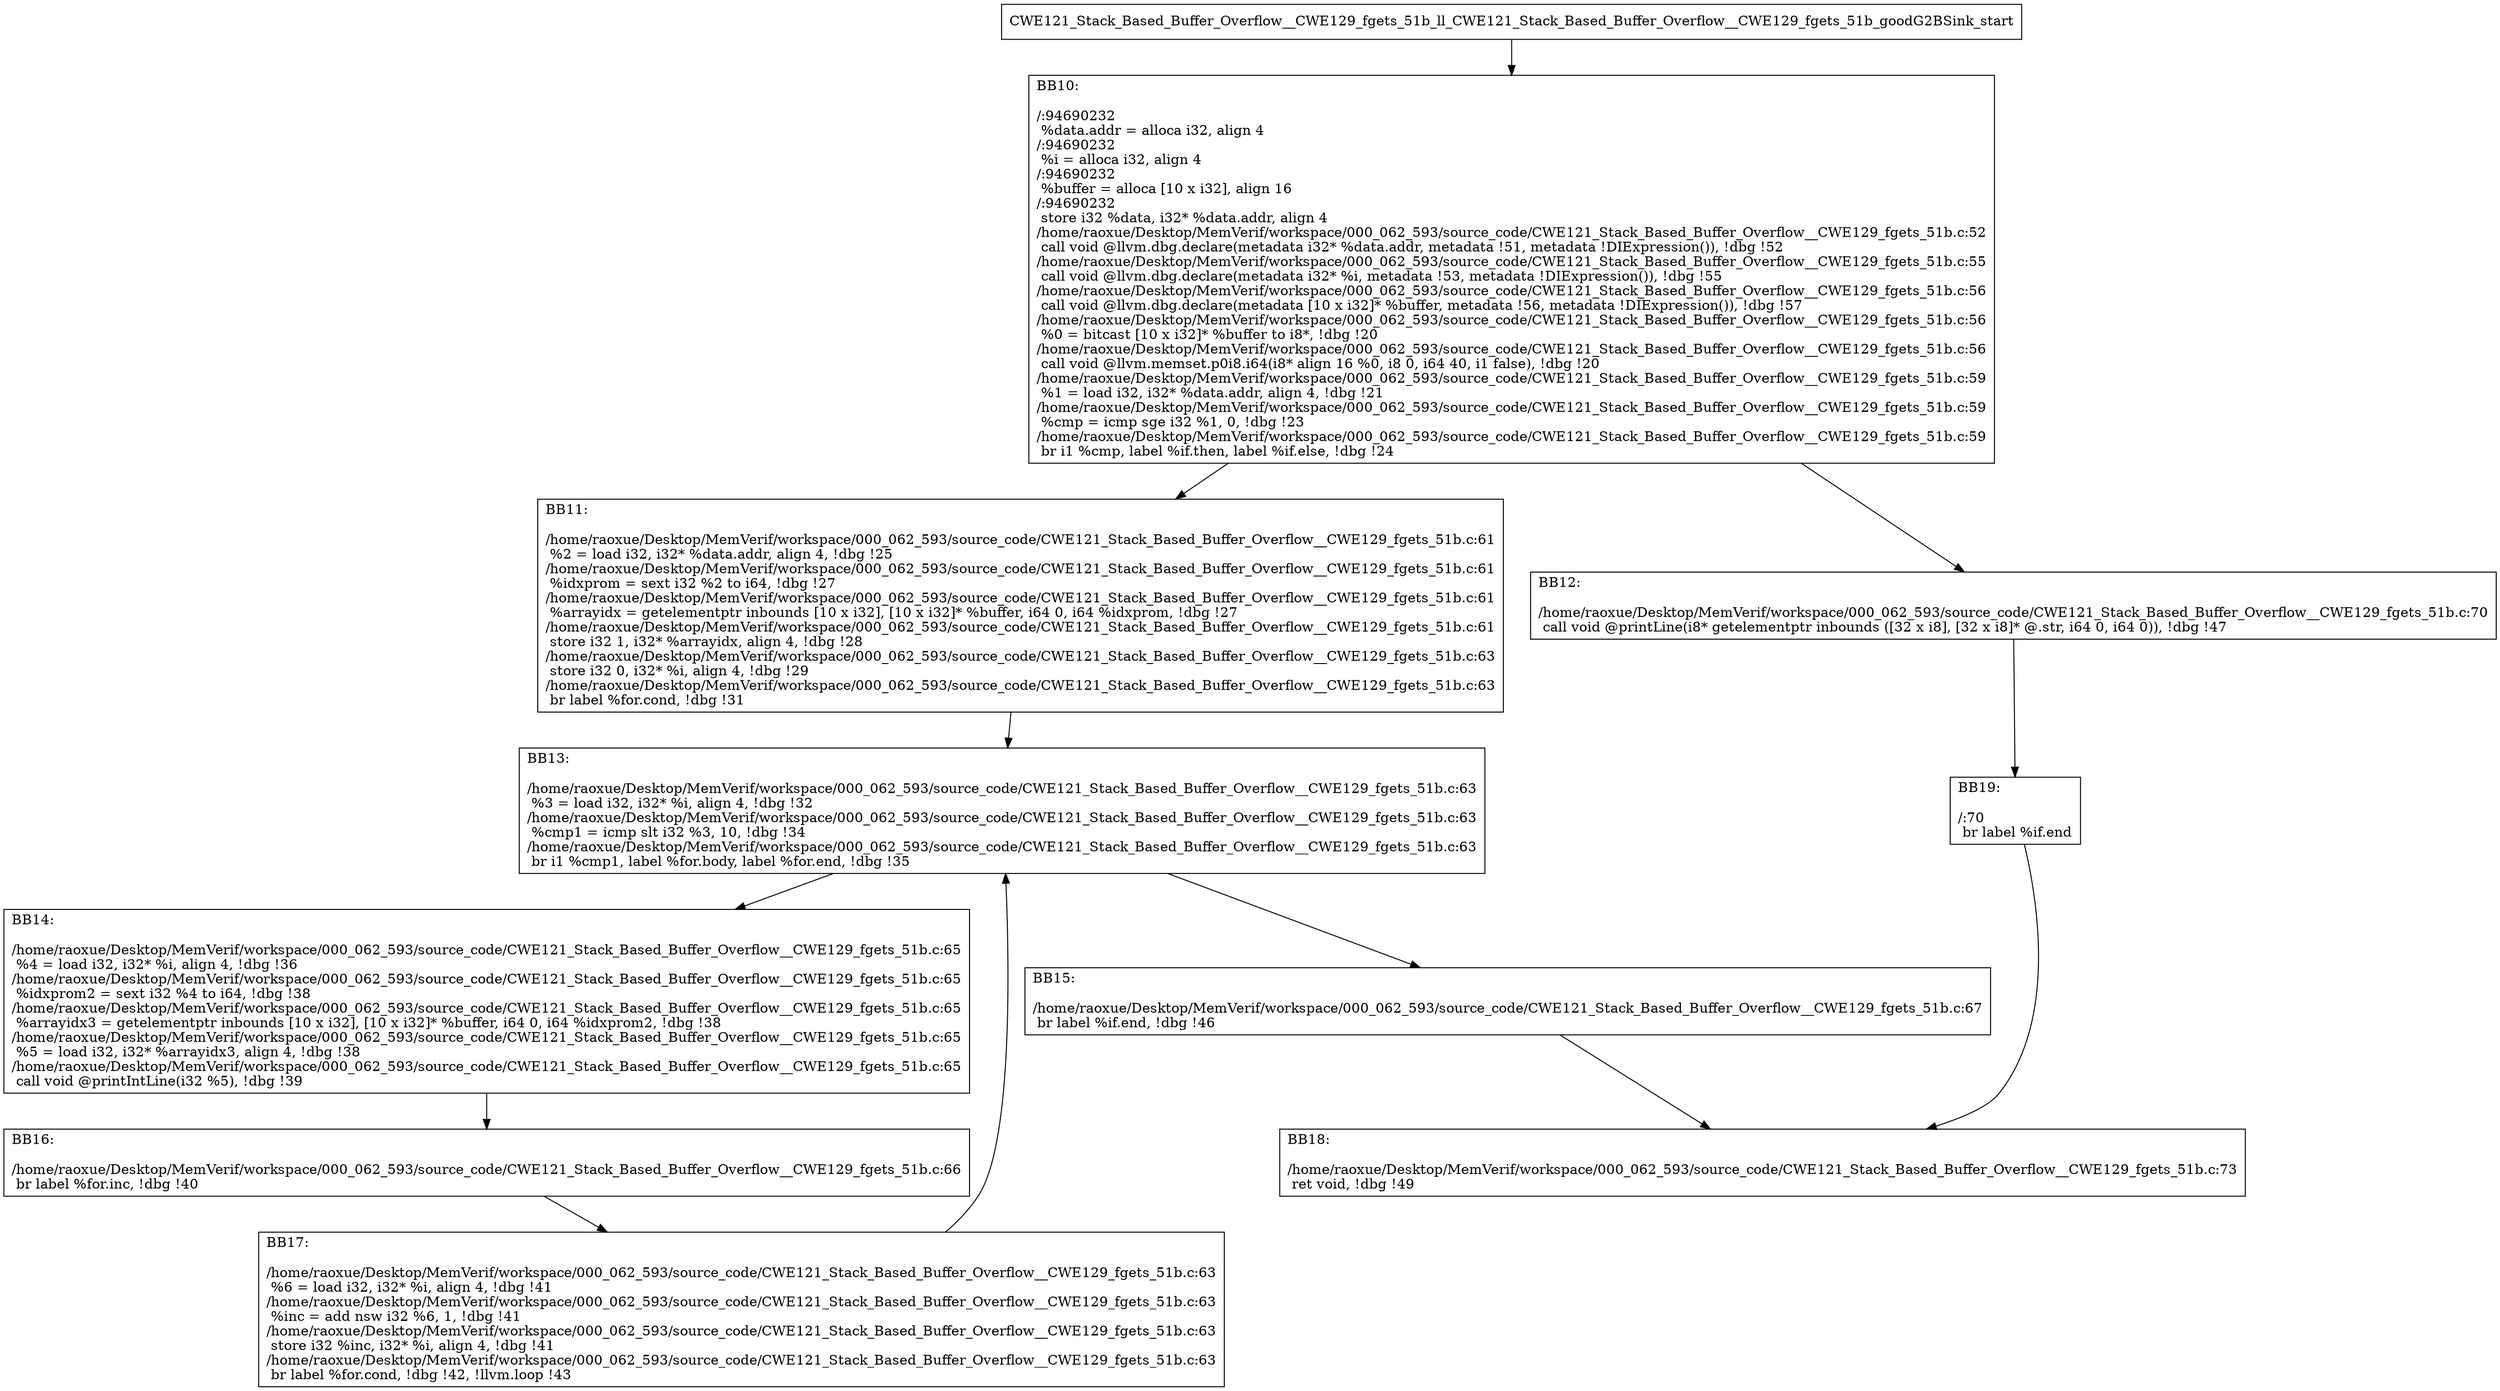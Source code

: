 digraph "CFG for'CWE121_Stack_Based_Buffer_Overflow__CWE129_fgets_51b_ll_CWE121_Stack_Based_Buffer_Overflow__CWE129_fgets_51b_goodG2BSink' function" {
	BBCWE121_Stack_Based_Buffer_Overflow__CWE129_fgets_51b_ll_CWE121_Stack_Based_Buffer_Overflow__CWE129_fgets_51b_goodG2BSink_start[shape=record,label="{CWE121_Stack_Based_Buffer_Overflow__CWE129_fgets_51b_ll_CWE121_Stack_Based_Buffer_Overflow__CWE129_fgets_51b_goodG2BSink_start}"];
	BBCWE121_Stack_Based_Buffer_Overflow__CWE129_fgets_51b_ll_CWE121_Stack_Based_Buffer_Overflow__CWE129_fgets_51b_goodG2BSink_start-> CWE121_Stack_Based_Buffer_Overflow__CWE129_fgets_51b_ll_CWE121_Stack_Based_Buffer_Overflow__CWE129_fgets_51b_goodG2BSinkBB10;
	CWE121_Stack_Based_Buffer_Overflow__CWE129_fgets_51b_ll_CWE121_Stack_Based_Buffer_Overflow__CWE129_fgets_51b_goodG2BSinkBB10 [shape=record, label="{BB10:\l\l/:94690232\l
  %data.addr = alloca i32, align 4\l
/:94690232\l
  %i = alloca i32, align 4\l
/:94690232\l
  %buffer = alloca [10 x i32], align 16\l
/:94690232\l
  store i32 %data, i32* %data.addr, align 4\l
/home/raoxue/Desktop/MemVerif/workspace/000_062_593/source_code/CWE121_Stack_Based_Buffer_Overflow__CWE129_fgets_51b.c:52\l
  call void @llvm.dbg.declare(metadata i32* %data.addr, metadata !51, metadata !DIExpression()), !dbg !52\l
/home/raoxue/Desktop/MemVerif/workspace/000_062_593/source_code/CWE121_Stack_Based_Buffer_Overflow__CWE129_fgets_51b.c:55\l
  call void @llvm.dbg.declare(metadata i32* %i, metadata !53, metadata !DIExpression()), !dbg !55\l
/home/raoxue/Desktop/MemVerif/workspace/000_062_593/source_code/CWE121_Stack_Based_Buffer_Overflow__CWE129_fgets_51b.c:56\l
  call void @llvm.dbg.declare(metadata [10 x i32]* %buffer, metadata !56, metadata !DIExpression()), !dbg !57\l
/home/raoxue/Desktop/MemVerif/workspace/000_062_593/source_code/CWE121_Stack_Based_Buffer_Overflow__CWE129_fgets_51b.c:56\l
  %0 = bitcast [10 x i32]* %buffer to i8*, !dbg !20\l
/home/raoxue/Desktop/MemVerif/workspace/000_062_593/source_code/CWE121_Stack_Based_Buffer_Overflow__CWE129_fgets_51b.c:56\l
  call void @llvm.memset.p0i8.i64(i8* align 16 %0, i8 0, i64 40, i1 false), !dbg !20\l
/home/raoxue/Desktop/MemVerif/workspace/000_062_593/source_code/CWE121_Stack_Based_Buffer_Overflow__CWE129_fgets_51b.c:59\l
  %1 = load i32, i32* %data.addr, align 4, !dbg !21\l
/home/raoxue/Desktop/MemVerif/workspace/000_062_593/source_code/CWE121_Stack_Based_Buffer_Overflow__CWE129_fgets_51b.c:59\l
  %cmp = icmp sge i32 %1, 0, !dbg !23\l
/home/raoxue/Desktop/MemVerif/workspace/000_062_593/source_code/CWE121_Stack_Based_Buffer_Overflow__CWE129_fgets_51b.c:59\l
  br i1 %cmp, label %if.then, label %if.else, !dbg !24\l
}"];
	CWE121_Stack_Based_Buffer_Overflow__CWE129_fgets_51b_ll_CWE121_Stack_Based_Buffer_Overflow__CWE129_fgets_51b_goodG2BSinkBB10-> CWE121_Stack_Based_Buffer_Overflow__CWE129_fgets_51b_ll_CWE121_Stack_Based_Buffer_Overflow__CWE129_fgets_51b_goodG2BSinkBB11;
	CWE121_Stack_Based_Buffer_Overflow__CWE129_fgets_51b_ll_CWE121_Stack_Based_Buffer_Overflow__CWE129_fgets_51b_goodG2BSinkBB10-> CWE121_Stack_Based_Buffer_Overflow__CWE129_fgets_51b_ll_CWE121_Stack_Based_Buffer_Overflow__CWE129_fgets_51b_goodG2BSinkBB12;
	CWE121_Stack_Based_Buffer_Overflow__CWE129_fgets_51b_ll_CWE121_Stack_Based_Buffer_Overflow__CWE129_fgets_51b_goodG2BSinkBB11 [shape=record, label="{BB11:\l\l/home/raoxue/Desktop/MemVerif/workspace/000_062_593/source_code/CWE121_Stack_Based_Buffer_Overflow__CWE129_fgets_51b.c:61\l
  %2 = load i32, i32* %data.addr, align 4, !dbg !25\l
/home/raoxue/Desktop/MemVerif/workspace/000_062_593/source_code/CWE121_Stack_Based_Buffer_Overflow__CWE129_fgets_51b.c:61\l
  %idxprom = sext i32 %2 to i64, !dbg !27\l
/home/raoxue/Desktop/MemVerif/workspace/000_062_593/source_code/CWE121_Stack_Based_Buffer_Overflow__CWE129_fgets_51b.c:61\l
  %arrayidx = getelementptr inbounds [10 x i32], [10 x i32]* %buffer, i64 0, i64 %idxprom, !dbg !27\l
/home/raoxue/Desktop/MemVerif/workspace/000_062_593/source_code/CWE121_Stack_Based_Buffer_Overflow__CWE129_fgets_51b.c:61\l
  store i32 1, i32* %arrayidx, align 4, !dbg !28\l
/home/raoxue/Desktop/MemVerif/workspace/000_062_593/source_code/CWE121_Stack_Based_Buffer_Overflow__CWE129_fgets_51b.c:63\l
  store i32 0, i32* %i, align 4, !dbg !29\l
/home/raoxue/Desktop/MemVerif/workspace/000_062_593/source_code/CWE121_Stack_Based_Buffer_Overflow__CWE129_fgets_51b.c:63\l
  br label %for.cond, !dbg !31\l
}"];
	CWE121_Stack_Based_Buffer_Overflow__CWE129_fgets_51b_ll_CWE121_Stack_Based_Buffer_Overflow__CWE129_fgets_51b_goodG2BSinkBB11-> CWE121_Stack_Based_Buffer_Overflow__CWE129_fgets_51b_ll_CWE121_Stack_Based_Buffer_Overflow__CWE129_fgets_51b_goodG2BSinkBB13;
	CWE121_Stack_Based_Buffer_Overflow__CWE129_fgets_51b_ll_CWE121_Stack_Based_Buffer_Overflow__CWE129_fgets_51b_goodG2BSinkBB13 [shape=record, label="{BB13:\l\l/home/raoxue/Desktop/MemVerif/workspace/000_062_593/source_code/CWE121_Stack_Based_Buffer_Overflow__CWE129_fgets_51b.c:63\l
  %3 = load i32, i32* %i, align 4, !dbg !32\l
/home/raoxue/Desktop/MemVerif/workspace/000_062_593/source_code/CWE121_Stack_Based_Buffer_Overflow__CWE129_fgets_51b.c:63\l
  %cmp1 = icmp slt i32 %3, 10, !dbg !34\l
/home/raoxue/Desktop/MemVerif/workspace/000_062_593/source_code/CWE121_Stack_Based_Buffer_Overflow__CWE129_fgets_51b.c:63\l
  br i1 %cmp1, label %for.body, label %for.end, !dbg !35\l
}"];
	CWE121_Stack_Based_Buffer_Overflow__CWE129_fgets_51b_ll_CWE121_Stack_Based_Buffer_Overflow__CWE129_fgets_51b_goodG2BSinkBB13-> CWE121_Stack_Based_Buffer_Overflow__CWE129_fgets_51b_ll_CWE121_Stack_Based_Buffer_Overflow__CWE129_fgets_51b_goodG2BSinkBB14;
	CWE121_Stack_Based_Buffer_Overflow__CWE129_fgets_51b_ll_CWE121_Stack_Based_Buffer_Overflow__CWE129_fgets_51b_goodG2BSinkBB13-> CWE121_Stack_Based_Buffer_Overflow__CWE129_fgets_51b_ll_CWE121_Stack_Based_Buffer_Overflow__CWE129_fgets_51b_goodG2BSinkBB15;
	CWE121_Stack_Based_Buffer_Overflow__CWE129_fgets_51b_ll_CWE121_Stack_Based_Buffer_Overflow__CWE129_fgets_51b_goodG2BSinkBB14 [shape=record, label="{BB14:\l\l/home/raoxue/Desktop/MemVerif/workspace/000_062_593/source_code/CWE121_Stack_Based_Buffer_Overflow__CWE129_fgets_51b.c:65\l
  %4 = load i32, i32* %i, align 4, !dbg !36\l
/home/raoxue/Desktop/MemVerif/workspace/000_062_593/source_code/CWE121_Stack_Based_Buffer_Overflow__CWE129_fgets_51b.c:65\l
  %idxprom2 = sext i32 %4 to i64, !dbg !38\l
/home/raoxue/Desktop/MemVerif/workspace/000_062_593/source_code/CWE121_Stack_Based_Buffer_Overflow__CWE129_fgets_51b.c:65\l
  %arrayidx3 = getelementptr inbounds [10 x i32], [10 x i32]* %buffer, i64 0, i64 %idxprom2, !dbg !38\l
/home/raoxue/Desktop/MemVerif/workspace/000_062_593/source_code/CWE121_Stack_Based_Buffer_Overflow__CWE129_fgets_51b.c:65\l
  %5 = load i32, i32* %arrayidx3, align 4, !dbg !38\l
/home/raoxue/Desktop/MemVerif/workspace/000_062_593/source_code/CWE121_Stack_Based_Buffer_Overflow__CWE129_fgets_51b.c:65\l
  call void @printIntLine(i32 %5), !dbg !39\l
}"];
	CWE121_Stack_Based_Buffer_Overflow__CWE129_fgets_51b_ll_CWE121_Stack_Based_Buffer_Overflow__CWE129_fgets_51b_goodG2BSinkBB14-> CWE121_Stack_Based_Buffer_Overflow__CWE129_fgets_51b_ll_CWE121_Stack_Based_Buffer_Overflow__CWE129_fgets_51b_goodG2BSinkBB16;
	CWE121_Stack_Based_Buffer_Overflow__CWE129_fgets_51b_ll_CWE121_Stack_Based_Buffer_Overflow__CWE129_fgets_51b_goodG2BSinkBB16 [shape=record, label="{BB16:\l\l/home/raoxue/Desktop/MemVerif/workspace/000_062_593/source_code/CWE121_Stack_Based_Buffer_Overflow__CWE129_fgets_51b.c:66\l
  br label %for.inc, !dbg !40\l
}"];
	CWE121_Stack_Based_Buffer_Overflow__CWE129_fgets_51b_ll_CWE121_Stack_Based_Buffer_Overflow__CWE129_fgets_51b_goodG2BSinkBB16-> CWE121_Stack_Based_Buffer_Overflow__CWE129_fgets_51b_ll_CWE121_Stack_Based_Buffer_Overflow__CWE129_fgets_51b_goodG2BSinkBB17;
	CWE121_Stack_Based_Buffer_Overflow__CWE129_fgets_51b_ll_CWE121_Stack_Based_Buffer_Overflow__CWE129_fgets_51b_goodG2BSinkBB17 [shape=record, label="{BB17:\l\l/home/raoxue/Desktop/MemVerif/workspace/000_062_593/source_code/CWE121_Stack_Based_Buffer_Overflow__CWE129_fgets_51b.c:63\l
  %6 = load i32, i32* %i, align 4, !dbg !41\l
/home/raoxue/Desktop/MemVerif/workspace/000_062_593/source_code/CWE121_Stack_Based_Buffer_Overflow__CWE129_fgets_51b.c:63\l
  %inc = add nsw i32 %6, 1, !dbg !41\l
/home/raoxue/Desktop/MemVerif/workspace/000_062_593/source_code/CWE121_Stack_Based_Buffer_Overflow__CWE129_fgets_51b.c:63\l
  store i32 %inc, i32* %i, align 4, !dbg !41\l
/home/raoxue/Desktop/MemVerif/workspace/000_062_593/source_code/CWE121_Stack_Based_Buffer_Overflow__CWE129_fgets_51b.c:63\l
  br label %for.cond, !dbg !42, !llvm.loop !43\l
}"];
	CWE121_Stack_Based_Buffer_Overflow__CWE129_fgets_51b_ll_CWE121_Stack_Based_Buffer_Overflow__CWE129_fgets_51b_goodG2BSinkBB17-> CWE121_Stack_Based_Buffer_Overflow__CWE129_fgets_51b_ll_CWE121_Stack_Based_Buffer_Overflow__CWE129_fgets_51b_goodG2BSinkBB13;
	CWE121_Stack_Based_Buffer_Overflow__CWE129_fgets_51b_ll_CWE121_Stack_Based_Buffer_Overflow__CWE129_fgets_51b_goodG2BSinkBB15 [shape=record, label="{BB15:\l\l/home/raoxue/Desktop/MemVerif/workspace/000_062_593/source_code/CWE121_Stack_Based_Buffer_Overflow__CWE129_fgets_51b.c:67\l
  br label %if.end, !dbg !46\l
}"];
	CWE121_Stack_Based_Buffer_Overflow__CWE129_fgets_51b_ll_CWE121_Stack_Based_Buffer_Overflow__CWE129_fgets_51b_goodG2BSinkBB15-> CWE121_Stack_Based_Buffer_Overflow__CWE129_fgets_51b_ll_CWE121_Stack_Based_Buffer_Overflow__CWE129_fgets_51b_goodG2BSinkBB18;
	CWE121_Stack_Based_Buffer_Overflow__CWE129_fgets_51b_ll_CWE121_Stack_Based_Buffer_Overflow__CWE129_fgets_51b_goodG2BSinkBB12 [shape=record, label="{BB12:\l\l/home/raoxue/Desktop/MemVerif/workspace/000_062_593/source_code/CWE121_Stack_Based_Buffer_Overflow__CWE129_fgets_51b.c:70\l
  call void @printLine(i8* getelementptr inbounds ([32 x i8], [32 x i8]* @.str, i64 0, i64 0)), !dbg !47\l
}"];
	CWE121_Stack_Based_Buffer_Overflow__CWE129_fgets_51b_ll_CWE121_Stack_Based_Buffer_Overflow__CWE129_fgets_51b_goodG2BSinkBB12-> CWE121_Stack_Based_Buffer_Overflow__CWE129_fgets_51b_ll_CWE121_Stack_Based_Buffer_Overflow__CWE129_fgets_51b_goodG2BSinkBB19;
	CWE121_Stack_Based_Buffer_Overflow__CWE129_fgets_51b_ll_CWE121_Stack_Based_Buffer_Overflow__CWE129_fgets_51b_goodG2BSinkBB19 [shape=record, label="{BB19:\l\l/:70\l
  br label %if.end\l
}"];
	CWE121_Stack_Based_Buffer_Overflow__CWE129_fgets_51b_ll_CWE121_Stack_Based_Buffer_Overflow__CWE129_fgets_51b_goodG2BSinkBB19-> CWE121_Stack_Based_Buffer_Overflow__CWE129_fgets_51b_ll_CWE121_Stack_Based_Buffer_Overflow__CWE129_fgets_51b_goodG2BSinkBB18;
	CWE121_Stack_Based_Buffer_Overflow__CWE129_fgets_51b_ll_CWE121_Stack_Based_Buffer_Overflow__CWE129_fgets_51b_goodG2BSinkBB18 [shape=record, label="{BB18:\l\l/home/raoxue/Desktop/MemVerif/workspace/000_062_593/source_code/CWE121_Stack_Based_Buffer_Overflow__CWE129_fgets_51b.c:73\l
  ret void, !dbg !49\l
}"];
}
